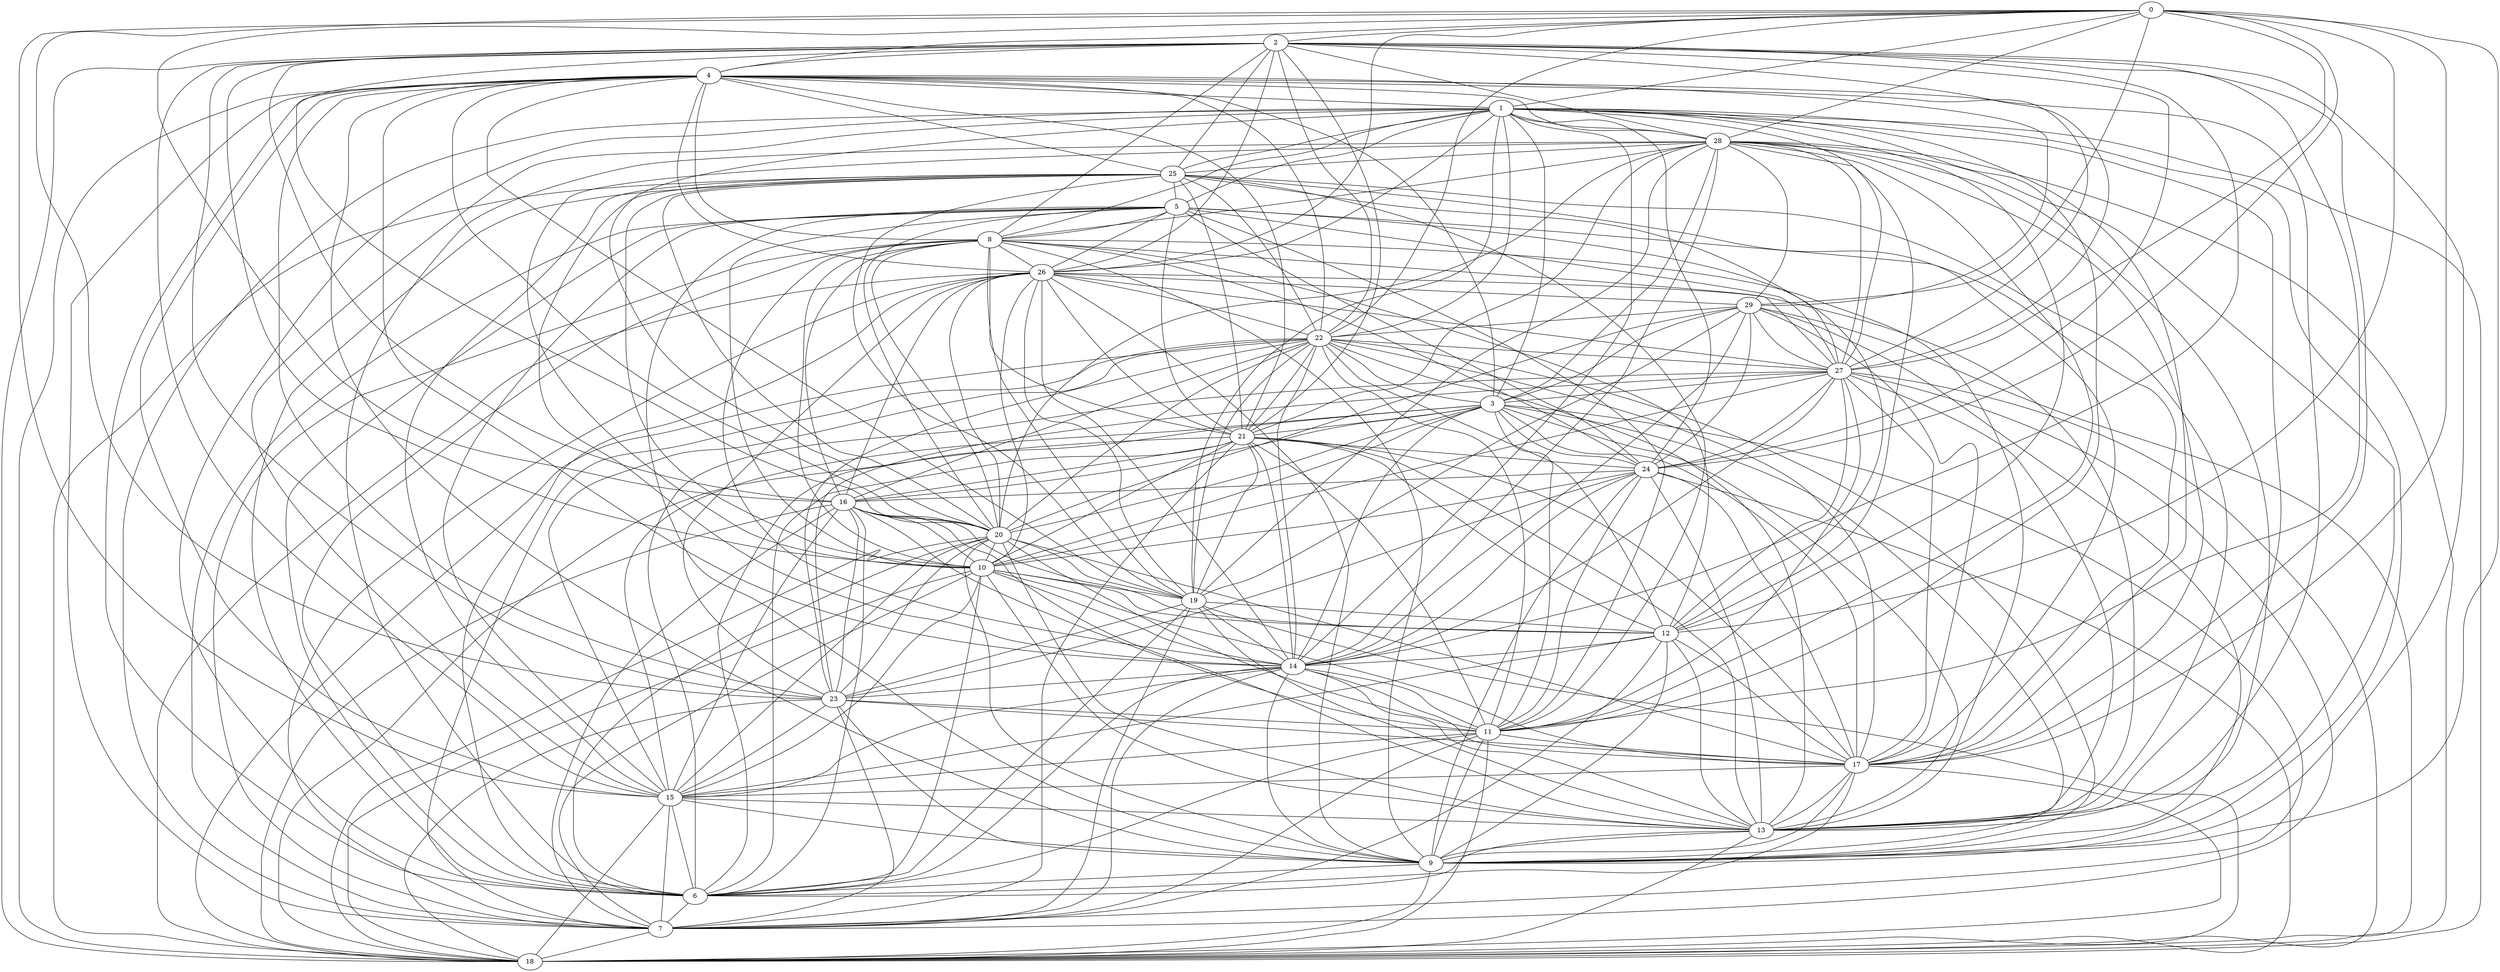 strict graph G {
0;
1;
2;
3;
4;
5;
6;
7;
8;
9;
10;
11;
12;
13;
14;
15;
16;
17;
18;
19;
20;
21;
22;
23;
24;
25;
26;
27;
28;
29;
5 -- 8;
2 -- 15;
1 -- 6;
11 -- 27;
13 -- 27;
4 -- 8;
2 -- 10;
19 -- 29;
16 -- 18;
18 -- 21;
20 -- 26;
4 -- 26;
21 -- 11;
18 -- 11;
26 -- 0;
9 -- 15;
18 -- 26;
26 -- 10;
22 -- 2;
7 -- 5;
8 -- 6;
20 -- 23;
28 -- 4;
13 -- 16;
20 -- 19;
7 -- 8;
24 -- 16;
23 -- 11;
23 -- 19;
10 -- 13;
0 -- 22;
25 -- 14;
29 -- 0;
22 -- 1;
8 -- 16;
10 -- 12;
14 -- 24;
22 -- 27;
3 -- 16;
12 -- 22;
20 -- 10;
21 -- 19;
23 -- 27;
4 -- 7;
24 -- 0;
25 -- 17;
1 -- 17;
7 -- 19;
5 -- 26;
16 -- 6;
16 -- 26;
21 -- 17;
11 -- 3;
6 -- 20;
7 -- 10;
6 -- 5;
14 -- 3;
1 -- 19;
11 -- 9;
23 -- 26;
15 -- 5;
6 -- 14;
7 -- 26;
17 -- 23;
8 -- 24;
9 -- 14;
14 -- 17;
21 -- 26;
14 -- 1;
17 -- 22;
28 -- 19;
13 -- 9;
20 -- 28;
10 -- 25;
7 -- 15;
27 -- 28;
13 -- 19;
17 -- 20;
1 -- 27;
22 -- 16;
24 -- 3;
6 -- 13;
7 -- 12;
18 -- 10;
5 -- 27;
11 -- 16;
25 -- 20;
1 -- 11;
9 -- 20;
0 -- 2;
19 -- 12;
3 -- 20;
27 -- 3;
27 -- 4;
10 -- 3;
16 -- 20;
5 -- 21;
15 -- 25;
12 -- 13;
3 -- 13;
17 -- 15;
21 -- 16;
10 -- 27;
17 -- 5;
25 -- 13;
26 -- 9;
2 -- 25;
28 -- 17;
0 -- 27;
15 -- 4;
26 -- 27;
8 -- 26;
18 -- 27;
17 -- 24;
11 -- 20;
1 -- 20;
12 -- 0;
1 -- 25;
12 -- 5;
28 -- 9;
14 -- 19;
5 -- 9;
11 -- 15;
3 -- 9;
14 -- 7;
22 -- 13;
22 -- 26;
25 -- 18;
4 -- 29;
14 -- 27;
12 -- 21;
27 -- 24;
27 -- 25;
7 -- 27;
8 -- 12;
13 -- 28;
26 -- 2;
11 -- 22;
6 -- 21;
1 -- 5;
12 -- 1;
5 -- 20;
2 -- 4;
14 -- 29;
11 -- 28;
2 -- 20;
22 -- 25;
4 -- 22;
7 -- 22;
10 -- 5;
1 -- 0;
8 -- 9;
15 -- 0;
23 -- 4;
2 -- 21;
8 -- 20;
17 -- 29;
3 -- 4;
11 -- 24;
21 -- 25;
8 -- 13;
0 -- 17;
10 -- 15;
10 -- 19;
20 -- 29;
9 -- 2;
7 -- 11;
13 -- 26;
14 -- 21;
20 -- 22;
0 -- 4;
9 -- 24;
4 -- 6;
21 -- 8;
13 -- 20;
7 -- 23;
22 -- 14;
17 -- 12;
18 -- 19;
23 -- 24;
13 -- 18;
26 -- 14;
10 -- 14;
7 -- 3;
18 -- 23;
6 -- 7;
0 -- 23;
4 -- 19;
8 -- 14;
4 -- 9;
0 -- 16;
19 -- 25;
13 -- 14;
19 -- 26;
29 -- 3;
18 -- 24;
15 -- 14;
28 -- 14;
21 -- 4;
25 -- 5;
28 -- 25;
9 -- 22;
3 -- 21;
4 -- 20;
21 -- 24;
4 -- 25;
8 -- 1;
18 -- 2;
29 -- 18;
14 -- 4;
0 -- 9;
9 -- 18;
17 -- 10;
27 -- 29;
4 -- 18;
24 -- 29;
28 -- 18;
11 -- 2;
15 -- 13;
1 -- 15;
2 -- 8;
11 -- 5;
6 -- 17;
2 -- 28;
17 -- 9;
21 -- 13;
26 -- 29;
12 -- 28;
12 -- 9;
25 -- 6;
2 -- 27;
29 -- 28;
4 -- 1;
20 -- 15;
23 -- 9;
9 -- 6;
23 -- 16;
11 -- 17;
15 -- 6;
3 -- 17;
10 -- 21;
13 -- 17;
18 -- 20;
18 -- 15;
8 -- 19;
18 -- 1;
22 -- 21;
24 -- 2;
28 -- 21;
24 -- 10;
29 -- 22;
6 -- 10;
15 -- 12;
14 -- 2;
1 -- 28;
15 -- 23;
16 -- 10;
8 -- 10;
13 -- 1;
25 -- 11;
28 -- 6;
18 -- 17;
16 -- 2;
16 -- 12;
28 -- 10;
16 -- 15;
28 -- 0;
27 -- 12;
6 -- 3;
23 -- 22;
9 -- 29;
1 -- 3;
28 -- 8;
4 -- 13;
7 -- 16;
11 -- 14;
6 -- 27;
27 -- 8;
6 -- 19;
2 -- 17;
21 -- 7;
1 -- 9;
22 -- 15;
14 -- 23;
2 -- 23;
1 -- 24;
19 -- 22;
22 -- 3;
1 -- 26;
11 -- 6;
22 -- 18;
1 -- 7;
24 -- 5;
17 -- 27;
28 -- 3;
13 -- 24;
15 -- 3;
7 -- 18;
12 -- 14;
26 -- 6;
}
